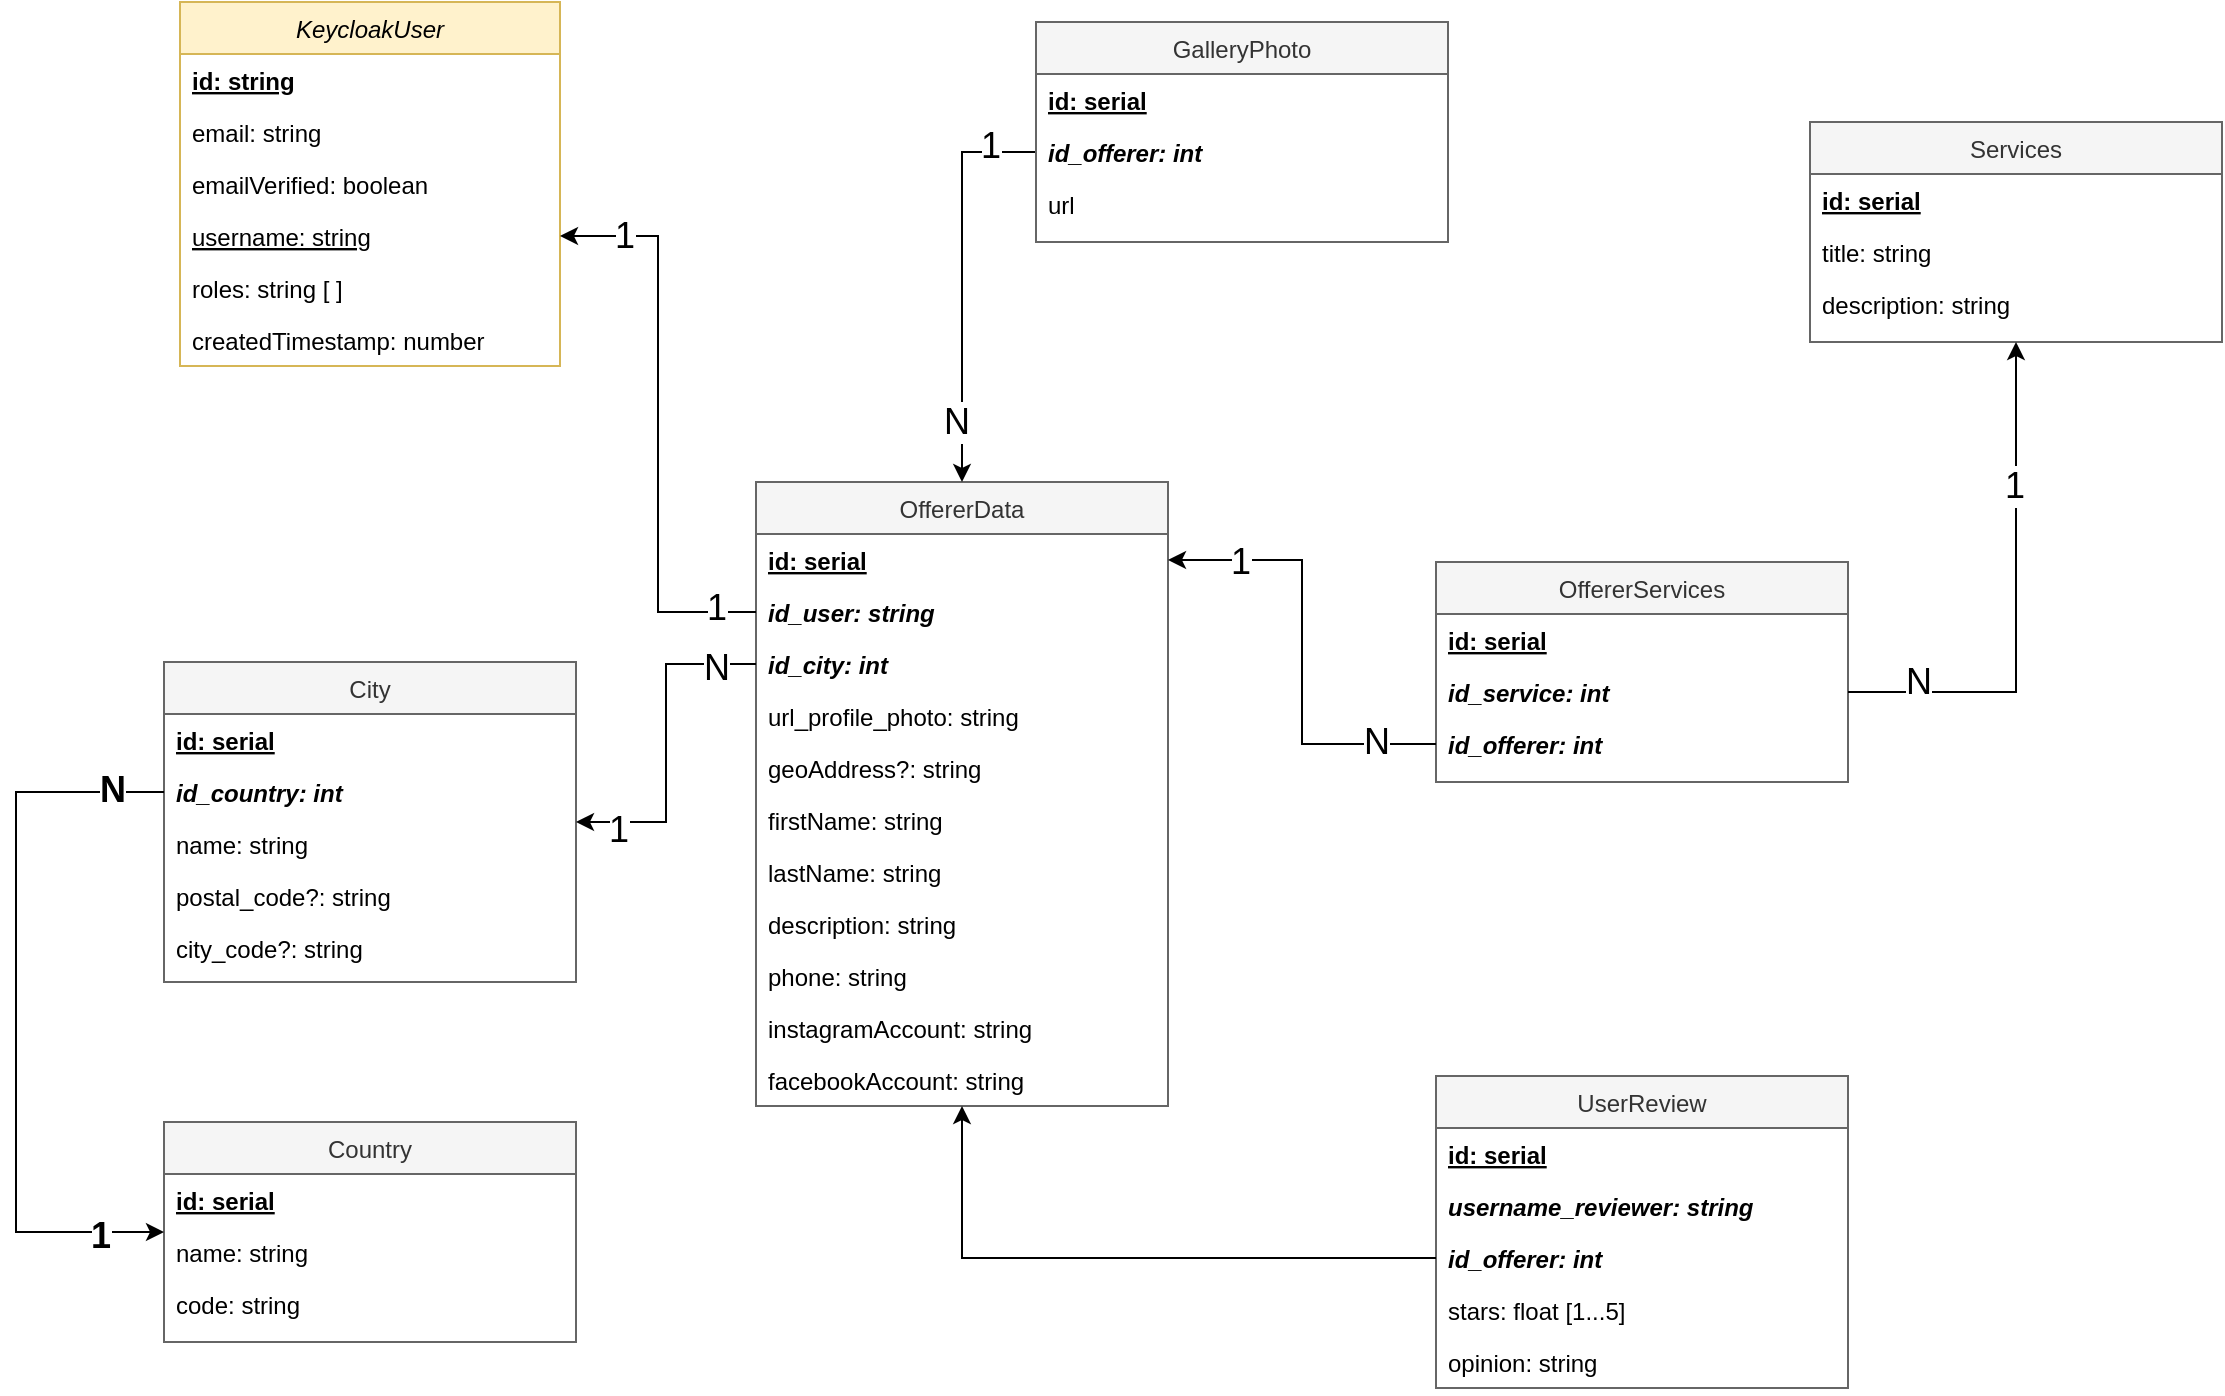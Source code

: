 <mxfile version="23.1.0" type="device">
  <diagram id="C5RBs43oDa-KdzZeNtuy" name="Page-1">
    <mxGraphModel dx="2261" dy="758" grid="1" gridSize="10" guides="1" tooltips="1" connect="1" arrows="1" fold="1" page="1" pageScale="1" pageWidth="827" pageHeight="1169" math="0" shadow="0">
      <root>
        <mxCell id="WIyWlLk6GJQsqaUBKTNV-0" />
        <mxCell id="WIyWlLk6GJQsqaUBKTNV-1" parent="WIyWlLk6GJQsqaUBKTNV-0" />
        <mxCell id="zkfFHV4jXpPFQw0GAbJ--0" value="KeycloakUser" style="swimlane;fontStyle=2;align=center;verticalAlign=top;childLayout=stackLayout;horizontal=1;startSize=26;horizontalStack=0;resizeParent=1;resizeLast=0;collapsible=1;marginBottom=0;rounded=0;shadow=0;strokeWidth=1;fillColor=#fff2cc;strokeColor=#d6b656;" parent="WIyWlLk6GJQsqaUBKTNV-1" vertex="1">
          <mxGeometry x="12" y="40" width="190" height="182" as="geometry">
            <mxRectangle x="230" y="140" width="160" height="26" as="alternateBounds" />
          </mxGeometry>
        </mxCell>
        <mxCell id="zkfFHV4jXpPFQw0GAbJ--1" value="id: string" style="text;align=left;verticalAlign=top;spacingLeft=4;spacingRight=4;overflow=hidden;rotatable=0;points=[[0,0.5],[1,0.5]];portConstraint=eastwest;fontStyle=5" parent="zkfFHV4jXpPFQw0GAbJ--0" vertex="1">
          <mxGeometry y="26" width="190" height="26" as="geometry" />
        </mxCell>
        <mxCell id="zkfFHV4jXpPFQw0GAbJ--2" value="email: string" style="text;align=left;verticalAlign=top;spacingLeft=4;spacingRight=4;overflow=hidden;rotatable=0;points=[[0,0.5],[1,0.5]];portConstraint=eastwest;rounded=0;shadow=0;html=0;" parent="zkfFHV4jXpPFQw0GAbJ--0" vertex="1">
          <mxGeometry y="52" width="190" height="26" as="geometry" />
        </mxCell>
        <mxCell id="U7BseuVNoNLA0H3Kxm6L-2" value="emailVerified: boolean" style="text;align=left;verticalAlign=top;spacingLeft=4;spacingRight=4;overflow=hidden;rotatable=0;points=[[0,0.5],[1,0.5]];portConstraint=eastwest;rounded=0;shadow=0;html=0;" parent="zkfFHV4jXpPFQw0GAbJ--0" vertex="1">
          <mxGeometry y="78" width="190" height="26" as="geometry" />
        </mxCell>
        <mxCell id="JwETX5xEqZng_fJ4K82g-7" value="username: string" style="text;align=left;verticalAlign=top;spacingLeft=4;spacingRight=4;overflow=hidden;rotatable=0;points=[[0,0.5],[1,0.5]];portConstraint=eastwest;rounded=0;shadow=0;html=0;fontStyle=4" parent="zkfFHV4jXpPFQw0GAbJ--0" vertex="1">
          <mxGeometry y="104" width="190" height="26" as="geometry" />
        </mxCell>
        <mxCell id="U7BseuVNoNLA0H3Kxm6L-1" value="roles: string [ ]" style="text;align=left;verticalAlign=top;spacingLeft=4;spacingRight=4;overflow=hidden;rotatable=0;points=[[0,0.5],[1,0.5]];portConstraint=eastwest;rounded=0;shadow=0;html=0;" parent="zkfFHV4jXpPFQw0GAbJ--0" vertex="1">
          <mxGeometry y="130" width="190" height="26" as="geometry" />
        </mxCell>
        <mxCell id="U7BseuVNoNLA0H3Kxm6L-3" value="createdTimestamp: number" style="text;align=left;verticalAlign=top;spacingLeft=4;spacingRight=4;overflow=hidden;rotatable=0;points=[[0,0.5],[1,0.5]];portConstraint=eastwest;rounded=0;shadow=0;html=0;" parent="zkfFHV4jXpPFQw0GAbJ--0" vertex="1">
          <mxGeometry y="156" width="190" height="26" as="geometry" />
        </mxCell>
        <mxCell id="U7BseuVNoNLA0H3Kxm6L-22" value="Services" style="swimlane;fontStyle=0;align=center;verticalAlign=top;childLayout=stackLayout;horizontal=1;startSize=26;horizontalStack=0;resizeParent=1;resizeLast=0;collapsible=1;marginBottom=0;rounded=0;shadow=0;strokeWidth=1;fillColor=#f5f5f5;fontColor=#333333;strokeColor=#666666;" parent="WIyWlLk6GJQsqaUBKTNV-1" vertex="1">
          <mxGeometry x="827" y="100" width="206" height="110" as="geometry">
            <mxRectangle x="130" y="380" width="160" height="26" as="alternateBounds" />
          </mxGeometry>
        </mxCell>
        <mxCell id="U7BseuVNoNLA0H3Kxm6L-23" value="id: serial" style="text;align=left;verticalAlign=top;spacingLeft=4;spacingRight=4;overflow=hidden;rotatable=0;points=[[0,0.5],[1,0.5]];portConstraint=eastwest;fontStyle=5" parent="U7BseuVNoNLA0H3Kxm6L-22" vertex="1">
          <mxGeometry y="26" width="206" height="26" as="geometry" />
        </mxCell>
        <mxCell id="U7BseuVNoNLA0H3Kxm6L-32" value="title: string" style="text;align=left;verticalAlign=top;spacingLeft=4;spacingRight=4;overflow=hidden;rotatable=0;points=[[0,0.5],[1,0.5]];portConstraint=eastwest;fontStyle=0" parent="U7BseuVNoNLA0H3Kxm6L-22" vertex="1">
          <mxGeometry y="52" width="206" height="26" as="geometry" />
        </mxCell>
        <mxCell id="a8o1Vsd2GRPF9xj7R8xz-0" value="description: string" style="text;align=left;verticalAlign=top;spacingLeft=4;spacingRight=4;overflow=hidden;rotatable=0;points=[[0,0.5],[1,0.5]];portConstraint=eastwest;fontStyle=0" parent="U7BseuVNoNLA0H3Kxm6L-22" vertex="1">
          <mxGeometry y="78" width="206" height="26" as="geometry" />
        </mxCell>
        <mxCell id="a8o1Vsd2GRPF9xj7R8xz-1" value="OffererData" style="swimlane;fontStyle=0;align=center;verticalAlign=top;childLayout=stackLayout;horizontal=1;startSize=26;horizontalStack=0;resizeParent=1;resizeLast=0;collapsible=1;marginBottom=0;rounded=0;shadow=0;strokeWidth=1;fillColor=#f5f5f5;fontColor=#333333;strokeColor=#666666;" parent="WIyWlLk6GJQsqaUBKTNV-1" vertex="1">
          <mxGeometry x="300" y="280" width="206" height="312" as="geometry">
            <mxRectangle x="130" y="380" width="160" height="26" as="alternateBounds" />
          </mxGeometry>
        </mxCell>
        <mxCell id="a8o1Vsd2GRPF9xj7R8xz-2" value="id: serial" style="text;align=left;verticalAlign=top;spacingLeft=4;spacingRight=4;overflow=hidden;rotatable=0;points=[[0,0.5],[1,0.5]];portConstraint=eastwest;fontStyle=5" parent="a8o1Vsd2GRPF9xj7R8xz-1" vertex="1">
          <mxGeometry y="26" width="206" height="26" as="geometry" />
        </mxCell>
        <mxCell id="a8o1Vsd2GRPF9xj7R8xz-3" value="id_user: string" style="text;align=left;verticalAlign=top;spacingLeft=4;spacingRight=4;overflow=hidden;rotatable=0;points=[[0,0.5],[1,0.5]];portConstraint=eastwest;fontStyle=3" parent="a8o1Vsd2GRPF9xj7R8xz-1" vertex="1">
          <mxGeometry y="52" width="206" height="26" as="geometry" />
        </mxCell>
        <mxCell id="a8o1Vsd2GRPF9xj7R8xz-12" value="id_city: int" style="text;align=left;verticalAlign=top;spacingLeft=4;spacingRight=4;overflow=hidden;rotatable=0;points=[[0,0.5],[1,0.5]];portConstraint=eastwest;fontStyle=3" parent="a8o1Vsd2GRPF9xj7R8xz-1" vertex="1">
          <mxGeometry y="78" width="206" height="26" as="geometry" />
        </mxCell>
        <mxCell id="8S4W2Z0DLS5rGu8gEDpX-9" value="url_profile_photo: string" style="text;align=left;verticalAlign=top;spacingLeft=4;spacingRight=4;overflow=hidden;rotatable=0;points=[[0,0.5],[1,0.5]];portConstraint=eastwest;rounded=0;shadow=0;html=0;" vertex="1" parent="a8o1Vsd2GRPF9xj7R8xz-1">
          <mxGeometry y="104" width="206" height="26" as="geometry" />
        </mxCell>
        <mxCell id="a8o1Vsd2GRPF9xj7R8xz-40" value="geoAddress?: string" style="text;align=left;verticalAlign=top;spacingLeft=4;spacingRight=4;overflow=hidden;rotatable=0;points=[[0,0.5],[1,0.5]];portConstraint=eastwest;rounded=0;shadow=0;html=0;" parent="a8o1Vsd2GRPF9xj7R8xz-1" vertex="1">
          <mxGeometry y="130" width="206" height="26" as="geometry" />
        </mxCell>
        <mxCell id="a8o1Vsd2GRPF9xj7R8xz-7" value="firstName: string" style="text;align=left;verticalAlign=top;spacingLeft=4;spacingRight=4;overflow=hidden;rotatable=0;points=[[0,0.5],[1,0.5]];portConstraint=eastwest;rounded=0;shadow=0;html=0;" parent="a8o1Vsd2GRPF9xj7R8xz-1" vertex="1">
          <mxGeometry y="156" width="206" height="26" as="geometry" />
        </mxCell>
        <mxCell id="a8o1Vsd2GRPF9xj7R8xz-8" value="lastName: string" style="text;align=left;verticalAlign=top;spacingLeft=4;spacingRight=4;overflow=hidden;rotatable=0;points=[[0,0.5],[1,0.5]];portConstraint=eastwest;rounded=0;shadow=0;html=0;" parent="a8o1Vsd2GRPF9xj7R8xz-1" vertex="1">
          <mxGeometry y="182" width="206" height="26" as="geometry" />
        </mxCell>
        <mxCell id="a8o1Vsd2GRPF9xj7R8xz-4" value="description: string" style="text;align=left;verticalAlign=top;spacingLeft=4;spacingRight=4;overflow=hidden;rotatable=0;points=[[0,0.5],[1,0.5]];portConstraint=eastwest;fontStyle=0" parent="a8o1Vsd2GRPF9xj7R8xz-1" vertex="1">
          <mxGeometry y="208" width="206" height="26" as="geometry" />
        </mxCell>
        <mxCell id="a8o1Vsd2GRPF9xj7R8xz-9" value="phone: string" style="text;align=left;verticalAlign=top;spacingLeft=4;spacingRight=4;overflow=hidden;rotatable=0;points=[[0,0.5],[1,0.5]];portConstraint=eastwest;fontStyle=0" parent="a8o1Vsd2GRPF9xj7R8xz-1" vertex="1">
          <mxGeometry y="234" width="206" height="26" as="geometry" />
        </mxCell>
        <mxCell id="a8o1Vsd2GRPF9xj7R8xz-10" value="instagramAccount: string" style="text;align=left;verticalAlign=top;spacingLeft=4;spacingRight=4;overflow=hidden;rotatable=0;points=[[0,0.5],[1,0.5]];portConstraint=eastwest;fontStyle=0" parent="a8o1Vsd2GRPF9xj7R8xz-1" vertex="1">
          <mxGeometry y="260" width="206" height="26" as="geometry" />
        </mxCell>
        <mxCell id="a8o1Vsd2GRPF9xj7R8xz-11" value="facebookAccount: string" style="text;align=left;verticalAlign=top;spacingLeft=4;spacingRight=4;overflow=hidden;rotatable=0;points=[[0,0.5],[1,0.5]];portConstraint=eastwest;fontStyle=0" parent="a8o1Vsd2GRPF9xj7R8xz-1" vertex="1">
          <mxGeometry y="286" width="206" height="26" as="geometry" />
        </mxCell>
        <mxCell id="a8o1Vsd2GRPF9xj7R8xz-6" style="edgeStyle=orthogonalEdgeStyle;rounded=0;orthogonalLoop=1;jettySize=auto;html=1;" parent="WIyWlLk6GJQsqaUBKTNV-1" source="a8o1Vsd2GRPF9xj7R8xz-3" target="JwETX5xEqZng_fJ4K82g-7" edge="1">
          <mxGeometry relative="1" as="geometry" />
        </mxCell>
        <mxCell id="a8o1Vsd2GRPF9xj7R8xz-35" value="1" style="edgeLabel;html=1;align=center;verticalAlign=middle;resizable=0;points=[];fontSize=18;fontFamily=Helvetica;fontColor=default;" parent="a8o1Vsd2GRPF9xj7R8xz-6" vertex="1" connectable="0">
          <mxGeometry x="-0.83" y="-2" relative="1" as="geometry">
            <mxPoint x="4" as="offset" />
          </mxGeometry>
        </mxCell>
        <mxCell id="a8o1Vsd2GRPF9xj7R8xz-36" value="1" style="edgeLabel;html=1;align=center;verticalAlign=middle;resizable=0;points=[];fontSize=18;fontFamily=Helvetica;fontColor=default;" parent="a8o1Vsd2GRPF9xj7R8xz-6" vertex="1" connectable="0">
          <mxGeometry x="0.778" relative="1" as="geometry">
            <mxPoint as="offset" />
          </mxGeometry>
        </mxCell>
        <mxCell id="a8o1Vsd2GRPF9xj7R8xz-13" value="City" style="swimlane;fontStyle=0;align=center;verticalAlign=top;childLayout=stackLayout;horizontal=1;startSize=26;horizontalStack=0;resizeParent=1;resizeLast=0;collapsible=1;marginBottom=0;rounded=0;shadow=0;strokeWidth=1;fillColor=#f5f5f5;fontColor=#333333;strokeColor=#666666;" parent="WIyWlLk6GJQsqaUBKTNV-1" vertex="1">
          <mxGeometry x="4" y="370" width="206" height="160" as="geometry">
            <mxRectangle x="130" y="380" width="160" height="26" as="alternateBounds" />
          </mxGeometry>
        </mxCell>
        <mxCell id="a8o1Vsd2GRPF9xj7R8xz-14" value="id: serial" style="text;align=left;verticalAlign=top;spacingLeft=4;spacingRight=4;overflow=hidden;rotatable=0;points=[[0,0.5],[1,0.5]];portConstraint=eastwest;fontStyle=5" parent="a8o1Vsd2GRPF9xj7R8xz-13" vertex="1">
          <mxGeometry y="26" width="206" height="26" as="geometry" />
        </mxCell>
        <mxCell id="a8o1Vsd2GRPF9xj7R8xz-15" value="id_country: int" style="text;align=left;verticalAlign=top;spacingLeft=4;spacingRight=4;overflow=hidden;rotatable=0;points=[[0,0.5],[1,0.5]];portConstraint=eastwest;fontStyle=3" parent="a8o1Vsd2GRPF9xj7R8xz-13" vertex="1">
          <mxGeometry y="52" width="206" height="26" as="geometry" />
        </mxCell>
        <mxCell id="a8o1Vsd2GRPF9xj7R8xz-16" value="name: string" style="text;align=left;verticalAlign=top;spacingLeft=4;spacingRight=4;overflow=hidden;rotatable=0;points=[[0,0.5],[1,0.5]];portConstraint=eastwest;rounded=0;shadow=0;html=0;" parent="a8o1Vsd2GRPF9xj7R8xz-13" vertex="1">
          <mxGeometry y="78" width="206" height="26" as="geometry" />
        </mxCell>
        <mxCell id="a8o1Vsd2GRPF9xj7R8xz-17" value="postal_code?: string" style="text;align=left;verticalAlign=top;spacingLeft=4;spacingRight=4;overflow=hidden;rotatable=0;points=[[0,0.5],[1,0.5]];portConstraint=eastwest;rounded=0;shadow=0;html=0;" parent="a8o1Vsd2GRPF9xj7R8xz-13" vertex="1">
          <mxGeometry y="104" width="206" height="26" as="geometry" />
        </mxCell>
        <mxCell id="a8o1Vsd2GRPF9xj7R8xz-18" value="city_code?: string" style="text;align=left;verticalAlign=top;spacingLeft=4;spacingRight=4;overflow=hidden;rotatable=0;points=[[0,0.5],[1,0.5]];portConstraint=eastwest;fontStyle=0" parent="a8o1Vsd2GRPF9xj7R8xz-13" vertex="1">
          <mxGeometry y="130" width="206" height="26" as="geometry" />
        </mxCell>
        <mxCell id="a8o1Vsd2GRPF9xj7R8xz-23" value="Country" style="swimlane;fontStyle=0;align=center;verticalAlign=top;childLayout=stackLayout;horizontal=1;startSize=26;horizontalStack=0;resizeParent=1;resizeLast=0;collapsible=1;marginBottom=0;rounded=0;shadow=0;strokeWidth=1;fillColor=#f5f5f5;fontColor=#333333;strokeColor=#666666;" parent="WIyWlLk6GJQsqaUBKTNV-1" vertex="1">
          <mxGeometry x="4" y="600" width="206" height="110" as="geometry">
            <mxRectangle x="130" y="380" width="160" height="26" as="alternateBounds" />
          </mxGeometry>
        </mxCell>
        <mxCell id="a8o1Vsd2GRPF9xj7R8xz-24" value="id: serial" style="text;align=left;verticalAlign=top;spacingLeft=4;spacingRight=4;overflow=hidden;rotatable=0;points=[[0,0.5],[1,0.5]];portConstraint=eastwest;fontStyle=5" parent="a8o1Vsd2GRPF9xj7R8xz-23" vertex="1">
          <mxGeometry y="26" width="206" height="26" as="geometry" />
        </mxCell>
        <mxCell id="a8o1Vsd2GRPF9xj7R8xz-26" value="name: string" style="text;align=left;verticalAlign=top;spacingLeft=4;spacingRight=4;overflow=hidden;rotatable=0;points=[[0,0.5],[1,0.5]];portConstraint=eastwest;rounded=0;shadow=0;html=0;" parent="a8o1Vsd2GRPF9xj7R8xz-23" vertex="1">
          <mxGeometry y="52" width="206" height="26" as="geometry" />
        </mxCell>
        <mxCell id="a8o1Vsd2GRPF9xj7R8xz-27" value="code: string" style="text;align=left;verticalAlign=top;spacingLeft=4;spacingRight=4;overflow=hidden;rotatable=0;points=[[0,0.5],[1,0.5]];portConstraint=eastwest;rounded=0;shadow=0;html=0;" parent="a8o1Vsd2GRPF9xj7R8xz-23" vertex="1">
          <mxGeometry y="78" width="206" height="26" as="geometry" />
        </mxCell>
        <mxCell id="a8o1Vsd2GRPF9xj7R8xz-29" style="edgeStyle=orthogonalEdgeStyle;rounded=0;orthogonalLoop=1;jettySize=auto;html=1;" parent="WIyWlLk6GJQsqaUBKTNV-1" source="a8o1Vsd2GRPF9xj7R8xz-15" target="a8o1Vsd2GRPF9xj7R8xz-23" edge="1">
          <mxGeometry relative="1" as="geometry">
            <Array as="points">
              <mxPoint x="-70" y="435" />
              <mxPoint x="-70" y="655" />
            </Array>
          </mxGeometry>
        </mxCell>
        <mxCell id="a8o1Vsd2GRPF9xj7R8xz-30" value="N" style="edgeLabel;html=1;align=center;verticalAlign=middle;resizable=0;points=[];fontStyle=1;fontSize=18;" parent="a8o1Vsd2GRPF9xj7R8xz-29" vertex="1" connectable="0">
          <mxGeometry x="-0.849" y="4" relative="1" as="geometry">
            <mxPoint x="2" y="-5" as="offset" />
          </mxGeometry>
        </mxCell>
        <mxCell id="a8o1Vsd2GRPF9xj7R8xz-31" value="1" style="edgeLabel;html=1;align=center;verticalAlign=middle;resizable=0;points=[];fontSize=18;fontFamily=Helvetica;fontColor=default;fontStyle=1" parent="a8o1Vsd2GRPF9xj7R8xz-29" vertex="1" connectable="0">
          <mxGeometry x="0.826" y="-2" relative="1" as="geometry">
            <mxPoint as="offset" />
          </mxGeometry>
        </mxCell>
        <mxCell id="a8o1Vsd2GRPF9xj7R8xz-32" style="edgeStyle=orthogonalEdgeStyle;rounded=0;orthogonalLoop=1;jettySize=auto;html=1;fontFamily=Helvetica;fontSize=18;fontColor=default;" parent="WIyWlLk6GJQsqaUBKTNV-1" source="a8o1Vsd2GRPF9xj7R8xz-12" target="a8o1Vsd2GRPF9xj7R8xz-13" edge="1">
          <mxGeometry relative="1" as="geometry" />
        </mxCell>
        <mxCell id="a8o1Vsd2GRPF9xj7R8xz-33" value="1" style="edgeLabel;html=1;align=center;verticalAlign=middle;resizable=0;points=[];fontSize=18;fontFamily=Helvetica;fontColor=default;" parent="a8o1Vsd2GRPF9xj7R8xz-32" vertex="1" connectable="0">
          <mxGeometry x="0.749" y="4" relative="1" as="geometry">
            <mxPoint as="offset" />
          </mxGeometry>
        </mxCell>
        <mxCell id="a8o1Vsd2GRPF9xj7R8xz-34" value="N" style="edgeLabel;html=1;align=center;verticalAlign=middle;resizable=0;points=[];fontSize=18;fontFamily=Helvetica;fontColor=default;" parent="a8o1Vsd2GRPF9xj7R8xz-32" vertex="1" connectable="0">
          <mxGeometry x="-0.849" y="2" relative="1" as="geometry">
            <mxPoint x="-7" as="offset" />
          </mxGeometry>
        </mxCell>
        <mxCell id="a8o1Vsd2GRPF9xj7R8xz-42" value="OffererServices" style="swimlane;fontStyle=0;align=center;verticalAlign=top;childLayout=stackLayout;horizontal=1;startSize=26;horizontalStack=0;resizeParent=1;resizeLast=0;collapsible=1;marginBottom=0;rounded=0;shadow=0;strokeWidth=1;fillColor=#f5f5f5;fontColor=#333333;strokeColor=#666666;" parent="WIyWlLk6GJQsqaUBKTNV-1" vertex="1">
          <mxGeometry x="640" y="320" width="206" height="110" as="geometry">
            <mxRectangle x="130" y="380" width="160" height="26" as="alternateBounds" />
          </mxGeometry>
        </mxCell>
        <mxCell id="a8o1Vsd2GRPF9xj7R8xz-43" value="id: serial" style="text;align=left;verticalAlign=top;spacingLeft=4;spacingRight=4;overflow=hidden;rotatable=0;points=[[0,0.5],[1,0.5]];portConstraint=eastwest;fontStyle=5" parent="a8o1Vsd2GRPF9xj7R8xz-42" vertex="1">
          <mxGeometry y="26" width="206" height="26" as="geometry" />
        </mxCell>
        <mxCell id="a8o1Vsd2GRPF9xj7R8xz-52" value="id_service: int" style="text;align=left;verticalAlign=top;spacingLeft=4;spacingRight=4;overflow=hidden;rotatable=0;points=[[0,0.5],[1,0.5]];portConstraint=eastwest;fontStyle=3" parent="a8o1Vsd2GRPF9xj7R8xz-42" vertex="1">
          <mxGeometry y="52" width="206" height="26" as="geometry" />
        </mxCell>
        <mxCell id="a8o1Vsd2GRPF9xj7R8xz-44" value="id_offerer: int" style="text;align=left;verticalAlign=top;spacingLeft=4;spacingRight=4;overflow=hidden;rotatable=0;points=[[0,0.5],[1,0.5]];portConstraint=eastwest;fontStyle=3" parent="a8o1Vsd2GRPF9xj7R8xz-42" vertex="1">
          <mxGeometry y="78" width="206" height="26" as="geometry" />
        </mxCell>
        <mxCell id="a8o1Vsd2GRPF9xj7R8xz-53" style="edgeStyle=orthogonalEdgeStyle;rounded=0;orthogonalLoop=1;jettySize=auto;html=1;fontFamily=Helvetica;fontSize=18;fontColor=default;" parent="WIyWlLk6GJQsqaUBKTNV-1" source="a8o1Vsd2GRPF9xj7R8xz-44" target="a8o1Vsd2GRPF9xj7R8xz-2" edge="1">
          <mxGeometry relative="1" as="geometry" />
        </mxCell>
        <mxCell id="a8o1Vsd2GRPF9xj7R8xz-54" value="1" style="edgeLabel;html=1;align=center;verticalAlign=middle;resizable=0;points=[];fontSize=18;fontFamily=Helvetica;fontColor=default;" parent="a8o1Vsd2GRPF9xj7R8xz-53" vertex="1" connectable="0">
          <mxGeometry x="0.688" y="1" relative="1" as="geometry">
            <mxPoint as="offset" />
          </mxGeometry>
        </mxCell>
        <mxCell id="a8o1Vsd2GRPF9xj7R8xz-55" value="N" style="edgeLabel;html=1;align=center;verticalAlign=middle;resizable=0;points=[];fontSize=18;fontFamily=Helvetica;fontColor=default;" parent="a8o1Vsd2GRPF9xj7R8xz-53" vertex="1" connectable="0">
          <mxGeometry x="-0.646" y="-3" relative="1" as="geometry">
            <mxPoint x="10" y="2" as="offset" />
          </mxGeometry>
        </mxCell>
        <mxCell id="a8o1Vsd2GRPF9xj7R8xz-56" style="edgeStyle=orthogonalEdgeStyle;rounded=0;orthogonalLoop=1;jettySize=auto;html=1;fontFamily=Helvetica;fontSize=18;fontColor=default;" parent="WIyWlLk6GJQsqaUBKTNV-1" source="a8o1Vsd2GRPF9xj7R8xz-52" target="U7BseuVNoNLA0H3Kxm6L-22" edge="1">
          <mxGeometry relative="1" as="geometry" />
        </mxCell>
        <mxCell id="a8o1Vsd2GRPF9xj7R8xz-59" value="N" style="edgeLabel;html=1;align=center;verticalAlign=middle;resizable=0;points=[];fontSize=18;fontFamily=Helvetica;fontColor=default;" parent="a8o1Vsd2GRPF9xj7R8xz-56" vertex="1" connectable="0">
          <mxGeometry x="-0.689" y="-1" relative="1" as="geometry">
            <mxPoint x="-6" y="-6" as="offset" />
          </mxGeometry>
        </mxCell>
        <mxCell id="a8o1Vsd2GRPF9xj7R8xz-60" value="1" style="edgeLabel;html=1;align=center;verticalAlign=middle;resizable=0;points=[];fontSize=18;fontFamily=Helvetica;fontColor=default;" parent="a8o1Vsd2GRPF9xj7R8xz-56" vertex="1" connectable="0">
          <mxGeometry x="0.444" y="1" relative="1" as="geometry">
            <mxPoint as="offset" />
          </mxGeometry>
        </mxCell>
        <mxCell id="a8o1Vsd2GRPF9xj7R8xz-61" value="UserReview" style="swimlane;fontStyle=0;align=center;verticalAlign=top;childLayout=stackLayout;horizontal=1;startSize=26;horizontalStack=0;resizeParent=1;resizeLast=0;collapsible=1;marginBottom=0;rounded=0;shadow=0;strokeWidth=1;fillColor=#f5f5f5;fontColor=#333333;strokeColor=#666666;" parent="WIyWlLk6GJQsqaUBKTNV-1" vertex="1">
          <mxGeometry x="640" y="577" width="206" height="156" as="geometry">
            <mxRectangle x="130" y="380" width="160" height="26" as="alternateBounds" />
          </mxGeometry>
        </mxCell>
        <mxCell id="a8o1Vsd2GRPF9xj7R8xz-62" value="id: serial" style="text;align=left;verticalAlign=top;spacingLeft=4;spacingRight=4;overflow=hidden;rotatable=0;points=[[0,0.5],[1,0.5]];portConstraint=eastwest;fontStyle=5" parent="a8o1Vsd2GRPF9xj7R8xz-61" vertex="1">
          <mxGeometry y="26" width="206" height="26" as="geometry" />
        </mxCell>
        <mxCell id="a8o1Vsd2GRPF9xj7R8xz-63" value="username_reviewer: string" style="text;align=left;verticalAlign=top;spacingLeft=4;spacingRight=4;overflow=hidden;rotatable=0;points=[[0,0.5],[1,0.5]];portConstraint=eastwest;fontStyle=3" parent="a8o1Vsd2GRPF9xj7R8xz-61" vertex="1">
          <mxGeometry y="52" width="206" height="26" as="geometry" />
        </mxCell>
        <mxCell id="a8o1Vsd2GRPF9xj7R8xz-64" value="id_offerer: int" style="text;align=left;verticalAlign=top;spacingLeft=4;spacingRight=4;overflow=hidden;rotatable=0;points=[[0,0.5],[1,0.5]];portConstraint=eastwest;fontStyle=3" parent="a8o1Vsd2GRPF9xj7R8xz-61" vertex="1">
          <mxGeometry y="78" width="206" height="26" as="geometry" />
        </mxCell>
        <mxCell id="a8o1Vsd2GRPF9xj7R8xz-65" value="stars: float [1...5]" style="text;align=left;verticalAlign=top;spacingLeft=4;spacingRight=4;overflow=hidden;rotatable=0;points=[[0,0.5],[1,0.5]];portConstraint=eastwest;fontStyle=0" parent="a8o1Vsd2GRPF9xj7R8xz-61" vertex="1">
          <mxGeometry y="104" width="206" height="26" as="geometry" />
        </mxCell>
        <mxCell id="a8o1Vsd2GRPF9xj7R8xz-66" value="opinion: string" style="text;align=left;verticalAlign=top;spacingLeft=4;spacingRight=4;overflow=hidden;rotatable=0;points=[[0,0.5],[1,0.5]];portConstraint=eastwest;fontStyle=0" parent="a8o1Vsd2GRPF9xj7R8xz-61" vertex="1">
          <mxGeometry y="130" width="206" height="26" as="geometry" />
        </mxCell>
        <mxCell id="a8o1Vsd2GRPF9xj7R8xz-67" style="edgeStyle=orthogonalEdgeStyle;rounded=0;orthogonalLoop=1;jettySize=auto;html=1;fontFamily=Helvetica;fontSize=18;fontColor=default;" parent="WIyWlLk6GJQsqaUBKTNV-1" source="a8o1Vsd2GRPF9xj7R8xz-64" target="a8o1Vsd2GRPF9xj7R8xz-1" edge="1">
          <mxGeometry relative="1" as="geometry" />
        </mxCell>
        <mxCell id="8S4W2Z0DLS5rGu8gEDpX-5" style="edgeStyle=orthogonalEdgeStyle;rounded=0;orthogonalLoop=1;jettySize=auto;html=1;exitX=0;exitY=0.5;exitDx=0;exitDy=0;fontSize=18;" edge="1" parent="WIyWlLk6GJQsqaUBKTNV-1" source="8S4W2Z0DLS5rGu8gEDpX-3" target="a8o1Vsd2GRPF9xj7R8xz-1">
          <mxGeometry relative="1" as="geometry">
            <Array as="points">
              <mxPoint x="403" y="115" />
            </Array>
          </mxGeometry>
        </mxCell>
        <mxCell id="8S4W2Z0DLS5rGu8gEDpX-7" value="1" style="edgeLabel;html=1;align=center;verticalAlign=middle;resizable=0;points=[];fontSize=18;" vertex="1" connectable="0" parent="8S4W2Z0DLS5rGu8gEDpX-5">
          <mxGeometry x="-0.772" y="-3" relative="1" as="geometry">
            <mxPoint as="offset" />
          </mxGeometry>
        </mxCell>
        <mxCell id="8S4W2Z0DLS5rGu8gEDpX-8" value="N" style="edgeLabel;html=1;align=center;verticalAlign=middle;resizable=0;points=[];fontSize=18;" vertex="1" connectable="0" parent="8S4W2Z0DLS5rGu8gEDpX-5">
          <mxGeometry x="0.782" y="-3" relative="1" as="geometry">
            <mxPoint y="-8" as="offset" />
          </mxGeometry>
        </mxCell>
        <mxCell id="8S4W2Z0DLS5rGu8gEDpX-0" value="GalleryPhoto" style="swimlane;fontStyle=0;align=center;verticalAlign=top;childLayout=stackLayout;horizontal=1;startSize=26;horizontalStack=0;resizeParent=1;resizeLast=0;collapsible=1;marginBottom=0;rounded=0;shadow=0;strokeWidth=1;fillColor=#f5f5f5;fontColor=#333333;strokeColor=#666666;" vertex="1" parent="WIyWlLk6GJQsqaUBKTNV-1">
          <mxGeometry x="440" y="50" width="206" height="110" as="geometry">
            <mxRectangle x="130" y="380" width="160" height="26" as="alternateBounds" />
          </mxGeometry>
        </mxCell>
        <mxCell id="8S4W2Z0DLS5rGu8gEDpX-1" value="id: serial" style="text;align=left;verticalAlign=top;spacingLeft=4;spacingRight=4;overflow=hidden;rotatable=0;points=[[0,0.5],[1,0.5]];portConstraint=eastwest;fontStyle=5" vertex="1" parent="8S4W2Z0DLS5rGu8gEDpX-0">
          <mxGeometry y="26" width="206" height="26" as="geometry" />
        </mxCell>
        <mxCell id="8S4W2Z0DLS5rGu8gEDpX-3" value="id_offerer: int" style="text;align=left;verticalAlign=top;spacingLeft=4;spacingRight=4;overflow=hidden;rotatable=0;points=[[0,0.5],[1,0.5]];portConstraint=eastwest;fontStyle=3" vertex="1" parent="8S4W2Z0DLS5rGu8gEDpX-0">
          <mxGeometry y="52" width="206" height="26" as="geometry" />
        </mxCell>
        <mxCell id="8S4W2Z0DLS5rGu8gEDpX-4" value="url" style="text;align=left;verticalAlign=top;spacingLeft=4;spacingRight=4;overflow=hidden;rotatable=0;points=[[0,0.5],[1,0.5]];portConstraint=eastwest;fontStyle=0" vertex="1" parent="8S4W2Z0DLS5rGu8gEDpX-0">
          <mxGeometry y="78" width="206" height="26" as="geometry" />
        </mxCell>
      </root>
    </mxGraphModel>
  </diagram>
</mxfile>
